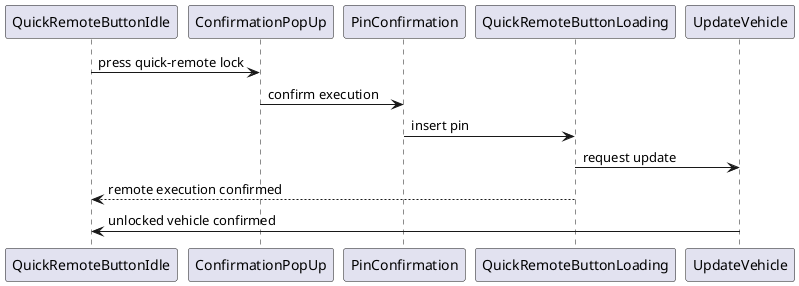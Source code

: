 @startuml "quick_remote_unlock"
QuickRemoteButtonIdle -> ConfirmationPopUp: press quick-remote lock
ConfirmationPopUp -> PinConfirmation: confirm execution 
PinConfirmation -> QuickRemoteButtonLoading: insert pin

QuickRemoteButtonLoading -> UpdateVehicle: request update
QuickRemoteButtonLoading --> QuickRemoteButtonIdle: remote execution confirmed
UpdateVehicle -> QuickRemoteButtonIdle:  unlocked vehicle confirmed
@enduml